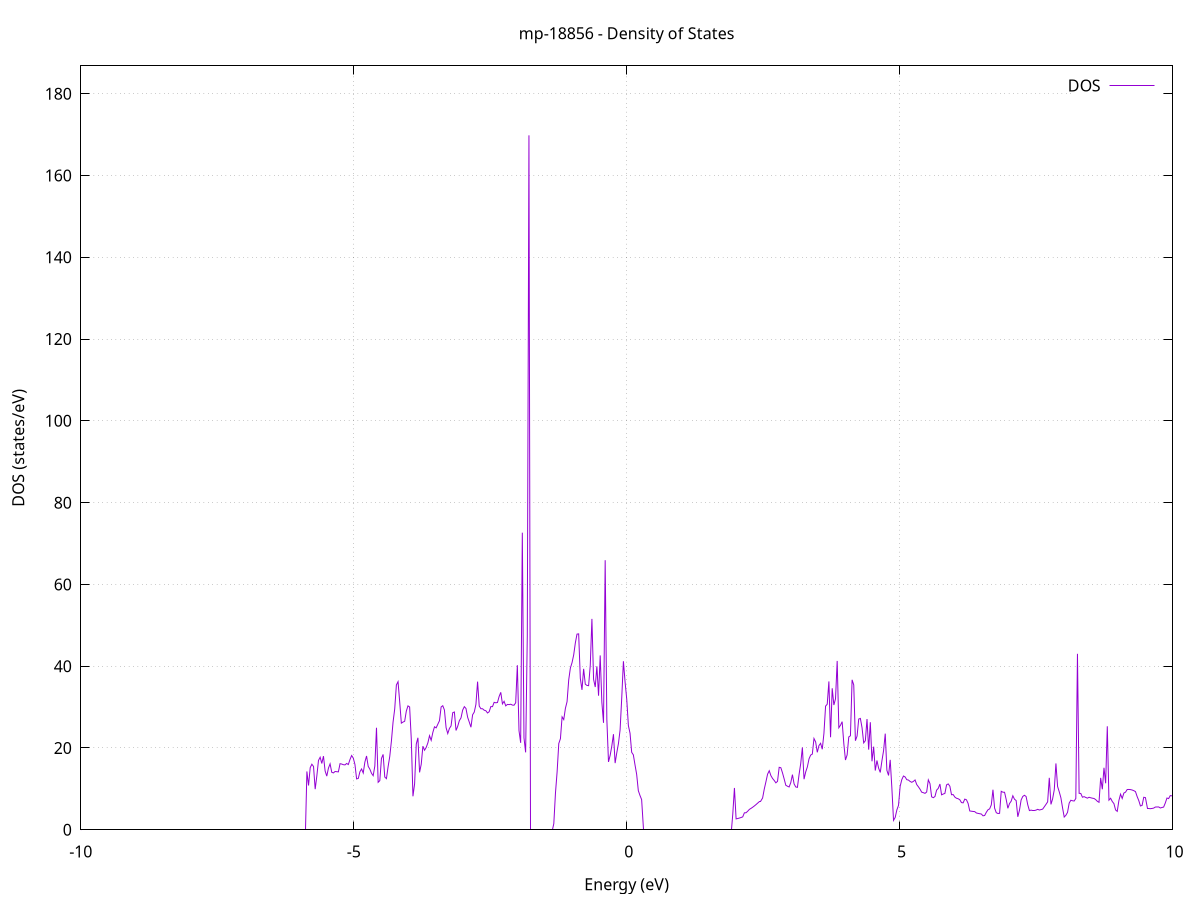 set title 'mp-18856 - Density of States'
set xlabel 'Energy (eV)'
set ylabel 'DOS (states/eV)'
set grid
set xrange [-10:10]
set yrange [0:186.807]
set xzeroaxis lt -1
set terminal png size 800,600
set output 'mp-18856_dos_gnuplot.png'
plot '-' using 1:2 with lines title 'DOS'
-39.070800 0.000000
-39.040400 0.000000
-39.010100 0.000000
-38.979700 0.000000
-38.949300 0.000000
-38.919000 0.000000
-38.888600 0.000000
-38.858300 0.000000
-38.827900 0.000000
-38.797500 0.000000
-38.767200 0.000000
-38.736800 0.000000
-38.706500 0.000000
-38.676100 0.000000
-38.645700 0.000000
-38.615400 0.000000
-38.585000 0.000000
-38.554700 0.000000
-38.524300 0.000000
-38.493900 0.000000
-38.463600 0.000000
-38.433200 0.000000
-38.402900 0.000000
-38.372500 0.000000
-38.342200 0.000000
-38.311800 0.000000
-38.281400 0.000000
-38.251100 0.000000
-38.220700 0.000000
-38.190400 0.000000
-38.160000 0.000000
-38.129600 0.000000
-38.099300 0.000000
-38.068900 0.000000
-38.038600 0.000000
-38.008200 0.000000
-37.977800 0.000000
-37.947500 0.000000
-37.917100 0.000000
-37.886800 0.000000
-37.856400 0.000000
-37.826000 0.000000
-37.795700 0.000000
-37.765300 0.000000
-37.735000 0.000000
-37.704600 0.000000
-37.674300 0.000000
-37.643900 0.000000
-37.613500 0.000000
-37.583200 0.000000
-37.552800 0.000000
-37.522500 0.000000
-37.492100 0.000000
-37.461700 0.000000
-37.431400 0.000000
-37.401000 0.000000
-37.370700 0.000000
-37.340300 0.000000
-37.309900 0.000000
-37.279600 0.000000
-37.249200 0.000000
-37.218900 0.000000
-37.188500 0.000000
-37.158100 0.000000
-37.127800 0.000000
-37.097400 0.000000
-37.067100 0.000000
-37.036700 0.000000
-37.006400 0.000000
-36.976000 0.000000
-36.945600 0.000000
-36.915300 0.000000
-36.884900 0.000000
-36.854600 0.000000
-36.824200 0.000000
-36.793800 0.000000
-36.763500 0.000000
-36.733100 0.000000
-36.702800 0.000000
-36.672400 0.000000
-36.642000 0.000000
-36.611700 0.000000
-36.581300 0.000000
-36.551000 0.000000
-36.520600 0.000000
-36.490200 0.000000
-36.459900 0.000000
-36.429500 0.000000
-36.399200 0.000000
-36.368800 0.000000
-36.338500 0.000000
-36.308100 151.454500
-36.277700 186.034400
-36.247400 391.860500
-36.217000 157.524800
-36.186700 0.000000
-36.156300 0.000000
-36.125900 395.699800
-36.095600 0.000000
-36.065200 0.000000
-36.034900 0.000000
-36.004500 0.000000
-35.974100 0.000000
-35.943800 0.000000
-35.913400 0.000000
-35.883100 0.000000
-35.852700 0.000000
-35.822300 0.000000
-35.792000 0.000000
-35.761600 0.000000
-35.731300 0.000000
-35.700900 0.000000
-35.670600 0.000000
-35.640200 0.000000
-35.609800 0.000000
-35.579500 0.000000
-35.549100 0.000000
-35.518800 0.000000
-35.488400 0.000000
-35.458000 0.000000
-35.427700 0.000000
-35.397300 0.000000
-35.367000 0.000000
-35.336600 0.000000
-35.306200 0.000000
-35.275900 0.000000
-35.245500 0.000000
-35.215200 0.000000
-35.184800 0.000000
-35.154400 0.000000
-35.124100 0.000000
-35.093700 0.000000
-35.063400 0.000000
-35.033000 0.000000
-35.002700 0.000000
-34.972300 0.000000
-34.941900 0.000000
-34.911600 0.000000
-34.881200 0.000000
-34.850900 0.000000
-34.820500 0.000000
-34.790100 0.000000
-34.759800 0.000000
-34.729400 0.000000
-34.699100 0.000000
-34.668700 0.000000
-34.638300 0.000000
-34.608000 0.000000
-34.577600 0.000000
-34.547300 0.000000
-34.516900 0.000000
-34.486500 0.000000
-34.456200 0.000000
-34.425800 0.000000
-34.395500 0.000000
-34.365100 0.000000
-34.334800 0.000000
-34.304400 0.000000
-34.274000 0.000000
-34.243700 0.000000
-34.213300 0.000000
-34.183000 0.000000
-34.152600 0.000000
-34.122200 0.000000
-34.091900 0.000000
-34.061500 0.000000
-34.031200 0.000000
-34.000800 0.000000
-33.970400 0.000000
-33.940100 0.000000
-33.909700 0.000000
-33.879400 0.000000
-33.849000 0.000000
-33.818600 0.000000
-33.788300 0.000000
-33.757900 0.000000
-33.727600 0.000000
-33.697200 0.000000
-33.666900 0.000000
-33.636500 0.000000
-33.606100 0.000000
-33.575800 0.000000
-33.545400 0.000000
-33.515100 0.000000
-33.484700 0.000000
-33.454300 0.000000
-33.424000 0.000000
-33.393600 0.000000
-33.363300 0.000000
-33.332900 0.000000
-33.302500 0.000000
-33.272200 0.000000
-33.241800 0.000000
-33.211500 0.000000
-33.181100 0.000000
-33.150700 0.000000
-33.120400 0.000000
-33.090000 0.000000
-33.059700 0.000000
-33.029300 0.000000
-32.999000 0.000000
-32.968600 0.000000
-32.938200 0.000000
-32.907900 0.000000
-32.877500 0.000000
-32.847200 0.000000
-32.816800 0.000000
-32.786400 0.000000
-32.756100 0.000000
-32.725700 0.000000
-32.695400 0.000000
-32.665000 0.000000
-32.634600 0.000000
-32.604300 0.000000
-32.573900 0.000000
-32.543600 0.000000
-32.513200 0.000000
-32.482800 0.000000
-32.452500 0.000000
-32.422100 0.000000
-32.391800 0.000000
-32.361400 0.000000
-32.331100 0.000000
-32.300700 0.000000
-32.270300 0.000000
-32.240000 0.000000
-32.209600 0.000000
-32.179300 0.000000
-32.148900 0.000000
-32.118500 0.000000
-32.088200 0.000000
-32.057800 0.000000
-32.027500 0.000000
-31.997100 0.000000
-31.966700 0.000000
-31.936400 0.000000
-31.906000 0.000000
-31.875700 0.000000
-31.845300 0.000000
-31.814900 0.000000
-31.784600 0.000000
-31.754200 0.000000
-31.723900 0.000000
-31.693500 0.000000
-31.663200 0.000000
-31.632800 0.000000
-31.602400 0.000000
-31.572100 0.000000
-31.541700 0.000000
-31.511400 0.000000
-31.481000 0.000000
-31.450600 0.000000
-31.420300 0.000000
-31.389900 0.000000
-31.359600 0.000000
-31.329200 0.000000
-31.298800 0.000000
-31.268500 0.000000
-31.238100 0.000000
-31.207800 0.000000
-31.177400 0.000000
-31.147100 0.000000
-31.116700 0.000000
-31.086300 0.000000
-31.056000 0.000000
-31.025600 0.000000
-30.995300 0.000000
-30.964900 0.000000
-30.934500 0.000000
-30.904200 0.000000
-30.873800 0.000000
-30.843500 0.000000
-30.813100 0.000000
-30.782700 0.000000
-30.752400 0.000000
-30.722000 0.000000
-30.691700 0.000000
-30.661300 0.000000
-30.630900 0.000000
-30.600600 0.000000
-30.570200 0.000000
-30.539900 0.000000
-30.509500 0.000000
-30.479200 0.000000
-30.448800 0.000000
-30.418400 0.000000
-30.388100 0.000000
-30.357700 0.000000
-30.327400 0.000000
-30.297000 0.000000
-30.266600 0.000000
-30.236300 0.000000
-30.205900 0.000000
-30.175600 0.000000
-30.145200 0.000000
-30.114800 0.000000
-30.084500 0.000000
-30.054100 0.000000
-30.023800 0.000000
-29.993400 0.000000
-29.963000 0.000000
-29.932700 0.000000
-29.902300 0.000000
-29.872000 0.000000
-29.841600 0.000000
-29.811300 0.000000
-29.780900 0.000000
-29.750500 0.000000
-29.720200 0.000000
-29.689800 0.000000
-29.659500 0.000000
-29.629100 0.000000
-29.598700 0.000000
-29.568400 0.000000
-29.538000 0.000000
-29.507700 0.000000
-29.477300 0.000000
-29.446900 0.000000
-29.416600 0.000000
-29.386200 0.000000
-29.355900 0.000000
-29.325500 0.000000
-29.295100 0.000000
-29.264800 0.000000
-29.234400 0.000000
-29.204100 0.000000
-29.173700 0.000000
-29.143400 0.000000
-29.113000 0.000000
-29.082600 0.000000
-29.052300 0.000000
-29.021900 0.000000
-28.991600 0.000000
-28.961200 0.000000
-28.930800 0.000000
-28.900500 0.000000
-28.870100 0.000000
-28.839800 0.000000
-28.809400 0.000000
-28.779000 0.000000
-28.748700 0.000000
-28.718300 0.000000
-28.688000 0.000000
-28.657600 0.000000
-28.627200 0.000000
-28.596900 0.000000
-28.566500 0.000000
-28.536200 0.000000
-28.505800 0.000000
-28.475500 0.000000
-28.445100 0.000000
-28.414700 0.000000
-28.384400 0.000000
-28.354000 0.000000
-28.323700 0.000000
-28.293300 0.000000
-28.262900 0.000000
-28.232600 0.000000
-28.202200 0.000000
-28.171900 0.000000
-28.141500 0.000000
-28.111100 0.000000
-28.080800 0.000000
-28.050400 0.000000
-28.020100 0.000000
-27.989700 0.000000
-27.959300 0.000000
-27.929000 0.000000
-27.898600 0.000000
-27.868300 0.000000
-27.837900 0.000000
-27.807600 0.000000
-27.777200 0.000000
-27.746800 0.000000
-27.716500 0.000000
-27.686100 0.000000
-27.655800 0.000000
-27.625400 0.000000
-27.595000 0.000000
-27.564700 0.000000
-27.534300 0.000000
-27.504000 0.000000
-27.473600 0.000000
-27.443200 0.000000
-27.412900 0.000000
-27.382500 0.000000
-27.352200 0.000000
-27.321800 0.000000
-27.291400 0.000000
-27.261100 0.000000
-27.230700 0.000000
-27.200400 0.000000
-27.170000 0.000000
-27.139700 0.000000
-27.109300 0.000000
-27.078900 0.000000
-27.048600 0.000000
-27.018200 0.000000
-26.987900 0.000000
-26.957500 0.000000
-26.927100 0.000000
-26.896800 0.000000
-26.866400 0.000000
-26.836100 0.000000
-26.805700 0.000000
-26.775300 0.000000
-26.745000 0.000000
-26.714600 0.000000
-26.684300 0.000000
-26.653900 0.000000
-26.623500 0.000000
-26.593200 0.000000
-26.562800 0.000000
-26.532500 0.000000
-26.502100 0.000000
-26.471800 0.000000
-26.441400 0.000000
-26.411000 0.000000
-26.380700 0.000000
-26.350300 0.000000
-26.320000 0.000000
-26.289600 0.000000
-26.259200 0.000000
-26.228900 0.000000
-26.198500 0.000000
-26.168200 0.000000
-26.137800 0.000000
-26.107400 0.000000
-26.077100 0.000000
-26.046700 0.000000
-26.016400 0.000000
-25.986000 0.000000
-25.955600 0.000000
-25.925300 0.000000
-25.894900 0.000000
-25.864600 0.000000
-25.834200 0.000000
-25.803900 0.000000
-25.773500 0.000000
-25.743100 0.000000
-25.712800 0.000000
-25.682400 0.000000
-25.652100 0.000000
-25.621700 0.000000
-25.591300 0.000000
-25.561000 0.000000
-25.530600 0.000000
-25.500300 0.000000
-25.469900 0.000000
-25.439500 0.000000
-25.409200 0.000000
-25.378800 0.000000
-25.348500 0.000000
-25.318100 0.000000
-25.287700 0.000000
-25.257400 0.000000
-25.227000 0.000000
-25.196700 0.000000
-25.166300 0.000000
-25.136000 0.000000
-25.105600 0.000000
-25.075200 0.000000
-25.044900 0.000000
-25.014500 0.000000
-24.984200 0.000000
-24.953800 0.000000
-24.923400 0.000000
-24.893100 0.000000
-24.862700 0.000000
-24.832400 0.000000
-24.802000 0.000000
-24.771600 0.000000
-24.741300 0.000000
-24.710900 0.000000
-24.680600 0.000000
-24.650200 0.000000
-24.619800 0.000000
-24.589500 0.000000
-24.559100 0.000000
-24.528800 0.000000
-24.498400 0.000000
-24.468100 0.000000
-24.437700 0.000000
-24.407300 0.000000
-24.377000 0.000000
-24.346600 0.000000
-24.316300 0.000000
-24.285900 0.000000
-24.255500 0.000000
-24.225200 0.000000
-24.194800 0.000000
-24.164500 0.000000
-24.134100 0.000000
-24.103700 0.000000
-24.073400 0.000000
-24.043000 0.000000
-24.012700 0.000000
-23.982300 0.000000
-23.951900 0.000000
-23.921600 0.000000
-23.891200 0.000000
-23.860900 0.000000
-23.830500 0.000000
-23.800200 0.000000
-23.769800 0.000000
-23.739400 0.000000
-23.709100 0.000000
-23.678700 0.000000
-23.648400 0.000000
-23.618000 0.000000
-23.587600 0.000000
-23.557300 0.000000
-23.526900 0.000000
-23.496600 0.000000
-23.466200 0.000000
-23.435800 0.000000
-23.405500 0.000000
-23.375100 0.000000
-23.344800 0.000000
-23.314400 0.000000
-23.284000 0.000000
-23.253700 0.000000
-23.223300 0.000000
-23.193000 0.000000
-23.162600 0.000000
-23.132300 0.000000
-23.101900 0.000000
-23.071500 0.000000
-23.041200 0.000000
-23.010800 0.000000
-22.980500 0.000000
-22.950100 0.000000
-22.919700 0.000000
-22.889400 0.000000
-22.859000 0.000000
-22.828700 0.000000
-22.798300 0.000000
-22.767900 0.000000
-22.737600 0.000000
-22.707200 0.000000
-22.676900 0.000000
-22.646500 0.000000
-22.616100 0.000000
-22.585800 0.000000
-22.555400 0.000000
-22.525100 0.000000
-22.494700 0.000000
-22.464400 0.000000
-22.434000 0.000000
-22.403600 0.000000
-22.373300 0.000000
-22.342900 0.000000
-22.312600 0.000000
-22.282200 0.000000
-22.251800 0.000000
-22.221500 0.000000
-22.191100 0.000000
-22.160800 0.000000
-22.130400 0.000000
-22.100000 0.000000
-22.069700 0.000000
-22.039300 0.000000
-22.009000 0.000000
-21.978600 0.000000
-21.948200 0.000000
-21.917900 0.000000
-21.887500 0.000000
-21.857200 0.000000
-21.826800 0.000000
-21.796500 0.000000
-21.766100 0.000000
-21.735700 0.000000
-21.705400 0.000000
-21.675000 0.000000
-21.644700 0.000000
-21.614300 0.000000
-21.583900 0.000000
-21.553600 0.000000
-21.523200 0.000000
-21.492900 0.000000
-21.462500 0.000000
-21.432100 0.000000
-21.401800 0.000000
-21.371400 0.000000
-21.341100 0.000000
-21.310700 0.000000
-21.280300 0.000000
-21.250000 0.000000
-21.219600 0.000000
-21.189300 0.000000
-21.158900 0.000000
-21.128600 0.000000
-21.098200 0.000000
-21.067800 0.000000
-21.037500 0.000000
-21.007100 0.000000
-20.976800 0.000000
-20.946400 0.000000
-20.916000 0.000000
-20.885700 0.000000
-20.855300 0.000000
-20.825000 0.000000
-20.794600 0.000000
-20.764200 0.000000
-20.733900 0.000000
-20.703500 0.000000
-20.673200 0.000000
-20.642800 0.000000
-20.612400 0.000000
-20.582100 0.000000
-20.551700 0.000000
-20.521400 0.000000
-20.491000 0.000000
-20.460700 0.000000
-20.430300 0.000000
-20.399900 0.000000
-20.369600 0.000000
-20.339200 0.000000
-20.308900 0.000000
-20.278500 0.000000
-20.248100 0.000000
-20.217800 0.000000
-20.187400 0.000000
-20.157100 0.000000
-20.126700 0.000000
-20.096300 0.000000
-20.066000 0.000000
-20.035600 0.000000
-20.005300 0.000000
-19.974900 0.000000
-19.944500 0.000000
-19.914200 0.000000
-19.883800 0.000000
-19.853500 0.000000
-19.823100 0.000000
-19.792800 0.000000
-19.762400 0.000000
-19.732000 0.000000
-19.701700 0.000000
-19.671300 0.000000
-19.641000 0.000000
-19.610600 0.000000
-19.580200 0.000000
-19.549900 0.000000
-19.519500 0.000000
-19.489200 0.000000
-19.458800 0.000000
-19.428400 0.000000
-19.398100 0.000000
-19.367700 0.000000
-19.337400 0.000000
-19.307000 0.000000
-19.276600 0.000000
-19.246300 0.000000
-19.215900 0.000000
-19.185600 0.000000
-19.155200 0.000000
-19.124900 0.000000
-19.094500 0.000000
-19.064100 0.000000
-19.033800 0.000000
-19.003400 0.000000
-18.973100 0.000000
-18.942700 0.000000
-18.912300 0.000000
-18.882000 0.000000
-18.851600 0.000000
-18.821300 0.000000
-18.790900 0.000000
-18.760500 0.000000
-18.730200 0.000000
-18.699800 0.000000
-18.669500 0.000000
-18.639100 0.000000
-18.608700 0.000000
-18.578400 0.000000
-18.548000 0.000000
-18.517700 0.000000
-18.487300 0.000000
-18.457000 0.000000
-18.426600 0.000000
-18.396200 0.000000
-18.365900 0.000000
-18.335500 0.000000
-18.305200 0.000000
-18.274800 0.000000
-18.244400 0.000000
-18.214100 0.000000
-18.183700 0.000000
-18.153400 0.000000
-18.123000 0.000000
-18.092600 0.000000
-18.062300 0.000000
-18.031900 0.000000
-18.001600 0.000000
-17.971200 0.000000
-17.940800 0.000000
-17.910500 0.000000
-17.880100 0.000000
-17.849800 0.000000
-17.819400 0.000000
-17.789100 0.000000
-17.758700 0.000000
-17.728300 0.000000
-17.698000 0.000000
-17.667600 0.000000
-17.637300 0.000000
-17.606900 0.000000
-17.576500 0.000000
-17.546200 0.000000
-17.515800 0.000000
-17.485500 0.000000
-17.455100 0.000000
-17.424700 0.000000
-17.394400 0.000000
-17.364000 0.000000
-17.333700 0.000000
-17.303300 0.000000
-17.272900 0.000000
-17.242600 2.493900
-17.212200 4.752700
-17.181900 5.559000
-17.151500 8.138000
-17.121200 8.428100
-17.090800 17.674800
-17.060400 16.468800
-17.030100 15.596300
-16.999700 17.142900
-16.969400 28.789700
-16.939000 22.474200
-16.908600 30.532600
-16.878300 24.399400
-16.847900 45.862800
-16.817600 22.934300
-16.787200 27.781100
-16.756800 26.753200
-16.726500 21.270200
-16.696100 19.580300
-16.665800 16.990400
-16.635400 33.182700
-16.605000 14.353300
-16.574700 53.445900
-16.544300 40.867000
-16.514000 47.995700
-16.483600 58.252600
-16.453300 59.149100
-16.422900 46.349100
-16.392500 24.464000
-16.362200 2.785600
-16.331800 9.157400
-16.301500 14.857500
-16.271100 14.057800
-16.240700 24.173900
-16.210400 71.823100
-16.180000 57.030100
-16.149700 54.014900
-16.119300 53.765800
-16.088900 58.684800
-16.058600 58.290500
-16.028200 58.409600
-15.997900 53.149000
-15.967500 37.150600
-15.937100 43.464000
-15.906800 22.200200
-15.876400 22.476800
-15.846100 22.757800
-15.815700 11.133200
-15.785400 0.000000
-15.755000 0.000000
-15.724600 0.000000
-15.694300 0.000000
-15.663900 0.000000
-15.633600 0.000000
-15.603200 0.000000
-15.572800 0.000000
-15.542500 0.000000
-15.512100 0.000000
-15.481800 0.000000
-15.451400 0.000000
-15.421000 0.000000
-15.390700 0.000000
-15.360300 0.000000
-15.330000 0.000000
-15.299600 0.000000
-15.269200 0.000000
-15.238900 0.000000
-15.208500 0.000000
-15.178200 0.000000
-15.147800 0.000000
-15.117500 0.000000
-15.087100 0.000000
-15.056700 0.000000
-15.026400 0.000000
-14.996000 0.000000
-14.965700 0.000000
-14.935300 0.000000
-14.904900 0.000000
-14.874600 0.000000
-14.844200 0.000000
-14.813900 0.000000
-14.783500 0.000000
-14.753100 0.000000
-14.722800 0.000000
-14.692400 0.000000
-14.662100 0.000000
-14.631700 0.000000
-14.601300 0.000000
-14.571000 0.000000
-14.540600 0.000000
-14.510300 0.000000
-14.479900 0.000000
-14.449600 0.000000
-14.419200 0.000000
-14.388800 0.000000
-14.358500 0.000000
-14.328100 0.000000
-14.297800 0.000000
-14.267400 0.000000
-14.237000 0.000000
-14.206700 0.000000
-14.176300 0.000000
-14.146000 0.000000
-14.115600 0.000000
-14.085200 0.000000
-14.054900 0.000000
-14.024500 0.000000
-13.994200 0.000000
-13.963800 0.000000
-13.933400 0.000000
-13.903100 0.000000
-13.872700 0.000000
-13.842400 0.000000
-13.812000 0.000000
-13.781700 0.000000
-13.751300 0.000000
-13.720900 0.000000
-13.690600 0.000000
-13.660200 0.000000
-13.629900 0.000000
-13.599500 0.000000
-13.569100 0.000000
-13.538800 0.000000
-13.508400 0.000000
-13.478100 0.000000
-13.447700 0.000000
-13.417300 0.000000
-13.387000 0.000000
-13.356600 0.000000
-13.326300 0.000000
-13.295900 0.000000
-13.265500 0.000000
-13.235200 0.000000
-13.204800 0.000000
-13.174500 0.000000
-13.144100 0.000000
-13.113800 0.000000
-13.083400 0.000000
-13.053000 0.000000
-13.022700 0.000000
-12.992300 0.000000
-12.962000 0.000000
-12.931600 0.000000
-12.901200 0.000000
-12.870900 0.000000
-12.840500 0.000000
-12.810200 0.000000
-12.779800 0.000000
-12.749400 0.000000
-12.719100 0.000000
-12.688700 0.000000
-12.658400 0.000000
-12.628000 0.000000
-12.597600 0.000000
-12.567300 0.000000
-12.536900 0.000000
-12.506600 0.000000
-12.476200 0.000000
-12.445900 0.000000
-12.415500 0.000000
-12.385100 0.000000
-12.354800 0.000000
-12.324400 0.000000
-12.294100 0.000000
-12.263700 0.000000
-12.233300 0.000000
-12.203000 0.000000
-12.172600 0.000000
-12.142300 0.000000
-12.111900 0.000000
-12.081500 0.000000
-12.051200 0.000000
-12.020800 0.000000
-11.990500 0.000000
-11.960100 0.000000
-11.929700 0.000000
-11.899400 0.000000
-11.869000 0.000000
-11.838700 0.000000
-11.808300 0.000000
-11.778000 0.000000
-11.747600 0.000000
-11.717200 0.000000
-11.686900 0.000000
-11.656500 0.000000
-11.626200 0.000000
-11.595800 0.000000
-11.565400 0.000000
-11.535100 0.000000
-11.504700 0.000000
-11.474400 0.000000
-11.444000 0.000000
-11.413600 0.000000
-11.383300 0.000000
-11.352900 0.000000
-11.322600 0.000000
-11.292200 0.000000
-11.261800 0.000000
-11.231500 0.000000
-11.201100 0.000000
-11.170800 0.000000
-11.140400 0.000000
-11.110100 0.000000
-11.079700 0.000000
-11.049300 0.000000
-11.019000 0.000000
-10.988600 0.000000
-10.958300 0.000000
-10.927900 0.000000
-10.897500 0.000000
-10.867200 0.000000
-10.836800 0.000000
-10.806500 0.000000
-10.776100 0.000000
-10.745700 0.000000
-10.715400 0.000000
-10.685000 0.000000
-10.654700 0.000000
-10.624300 0.000000
-10.593900 0.000000
-10.563600 0.000000
-10.533200 0.000000
-10.502900 0.000000
-10.472500 0.000000
-10.442200 0.000000
-10.411800 0.000000
-10.381400 0.000000
-10.351100 0.000000
-10.320700 0.000000
-10.290400 0.000000
-10.260000 0.000000
-10.229600 0.000000
-10.199300 0.000000
-10.168900 0.000000
-10.138600 0.000000
-10.108200 0.000000
-10.077800 0.000000
-10.047500 0.000000
-10.017100 0.000000
-9.986800 0.000000
-9.956400 0.000000
-9.926000 0.000000
-9.895700 0.000000
-9.865300 0.000000
-9.835000 0.000000
-9.804600 0.000000
-9.774300 0.000000
-9.743900 0.000000
-9.713500 0.000000
-9.683200 0.000000
-9.652800 0.000000
-9.622500 0.000000
-9.592100 0.000000
-9.561700 0.000000
-9.531400 0.000000
-9.501000 0.000000
-9.470700 0.000000
-9.440300 0.000000
-9.409900 0.000000
-9.379600 0.000000
-9.349200 0.000000
-9.318900 0.000000
-9.288500 0.000000
-9.258100 0.000000
-9.227800 0.000000
-9.197400 0.000000
-9.167100 0.000000
-9.136700 0.000000
-9.106400 0.000000
-9.076000 0.000000
-9.045600 0.000000
-9.015300 0.000000
-8.984900 0.000000
-8.954600 0.000000
-8.924200 0.000000
-8.893800 0.000000
-8.863500 0.000000
-8.833100 0.000000
-8.802800 0.000000
-8.772400 0.000000
-8.742000 0.000000
-8.711700 0.000000
-8.681300 0.000000
-8.651000 0.000000
-8.620600 0.000000
-8.590200 0.000000
-8.559900 0.000000
-8.529500 0.000000
-8.499200 0.000000
-8.468800 0.000000
-8.438500 0.000000
-8.408100 0.000000
-8.377700 0.000000
-8.347400 0.000000
-8.317000 0.000000
-8.286700 0.000000
-8.256300 0.000000
-8.225900 0.000000
-8.195600 0.000000
-8.165200 0.000000
-8.134900 0.000000
-8.104500 0.000000
-8.074100 0.000000
-8.043800 0.000000
-8.013400 0.000000
-7.983100 0.000000
-7.952700 0.000000
-7.922300 0.000000
-7.892000 0.000000
-7.861600 0.000000
-7.831300 0.000000
-7.800900 0.000000
-7.770600 0.000000
-7.740200 0.000000
-7.709800 0.000000
-7.679500 0.000000
-7.649100 0.000000
-7.618800 0.000000
-7.588400 0.000000
-7.558000 0.000000
-7.527700 0.000000
-7.497300 0.000000
-7.467000 0.000000
-7.436600 0.000000
-7.406200 0.000000
-7.375900 0.000000
-7.345500 0.000000
-7.315200 0.000000
-7.284800 0.000000
-7.254400 0.000000
-7.224100 0.000000
-7.193700 0.000000
-7.163400 0.000000
-7.133000 0.000000
-7.102700 0.000000
-7.072300 0.000000
-7.041900 0.000000
-7.011600 0.000000
-6.981200 0.000000
-6.950900 0.000000
-6.920500 0.000000
-6.890100 0.000000
-6.859800 0.000000
-6.829400 0.000000
-6.799100 0.000000
-6.768700 0.000000
-6.738300 0.000000
-6.708000 0.000000
-6.677600 0.000000
-6.647300 0.000000
-6.616900 0.000000
-6.586500 0.000000
-6.556200 0.000000
-6.525800 0.000000
-6.495500 0.000000
-6.465100 0.000000
-6.434800 0.000000
-6.404400 0.000000
-6.374000 0.000000
-6.343700 0.000000
-6.313300 0.000000
-6.283000 0.000000
-6.252600 0.000000
-6.222200 0.000000
-6.191900 0.000000
-6.161500 0.000000
-6.131200 0.000000
-6.100800 0.000000
-6.070400 0.000000
-6.040100 0.000000
-6.009700 0.000000
-5.979400 0.000000
-5.949000 0.000000
-5.918600 0.000000
-5.888300 0.000000
-5.857900 14.262300
-5.827600 10.832200
-5.797200 15.189700
-5.766900 16.032100
-5.736500 15.486200
-5.706100 9.929700
-5.675800 13.150200
-5.645400 16.963000
-5.615100 17.736800
-5.584700 16.215800
-5.554300 18.011100
-5.524000 14.386200
-5.493600 13.119300
-5.463300 15.064500
-5.432900 16.124300
-5.402500 14.055600
-5.372200 13.903300
-5.341800 14.253700
-5.311500 14.205700
-5.281100 14.158200
-5.250700 16.164800
-5.220400 16.075100
-5.190000 15.915700
-5.159700 15.866800
-5.129300 16.220200
-5.099000 15.954100
-5.068600 17.176100
-5.038200 18.156500
-5.007900 17.525100
-4.977500 15.965600
-4.947200 12.444100
-4.916800 12.556900
-4.886400 14.181500
-4.856100 14.869100
-4.825700 13.876900
-4.795400 16.569500
-4.765000 18.044400
-4.734600 15.509600
-4.704300 14.820500
-4.673900 13.804100
-4.643600 13.226500
-4.613200 15.588700
-4.582800 24.955200
-4.552500 11.610900
-4.522100 12.013900
-4.491800 17.446900
-4.461400 18.429800
-4.431100 12.895700
-4.400700 12.504800
-4.370300 15.421200
-4.340000 17.896500
-4.309600 21.676300
-4.279300 26.324400
-4.248900 29.557700
-4.218500 35.403400
-4.188200 36.217800
-4.157800 31.295200
-4.127500 26.077300
-4.097100 26.336900
-4.066700 26.532700
-4.036400 29.031600
-4.006000 30.302200
-3.975700 30.025400
-3.945300 22.153100
-3.914900 8.186100
-3.884600 11.230000
-3.854200 20.962900
-3.823900 22.496300
-3.793500 14.031900
-3.763200 16.020400
-3.732800 20.438800
-3.702400 19.452700
-3.672100 20.140200
-3.641700 21.246500
-3.611400 23.013700
-3.581000 21.871800
-3.550600 23.793600
-3.520300 25.181600
-3.489900 24.923900
-3.459600 25.799900
-3.429200 26.668000
-3.398800 30.030300
-3.368500 30.337700
-3.338100 29.282100
-3.307800 24.964000
-3.277400 23.533900
-3.247000 24.774700
-3.216700 25.397800
-3.186300 28.628000
-3.156000 28.805400
-3.125600 24.285200
-3.095300 25.287200
-3.064900 26.683000
-3.034500 27.360100
-3.004200 29.260600
-2.973800 30.111200
-2.943500 29.667200
-2.913100 27.527400
-2.882700 26.315200
-2.852400 25.079500
-2.822000 28.125700
-2.791700 28.775500
-2.761300 30.663300
-2.730900 36.223900
-2.700600 30.256700
-2.670200 29.602300
-2.639900 29.597800
-2.609500 29.234500
-2.579100 29.107900
-2.548800 28.562200
-2.518400 28.864200
-2.488100 30.127500
-2.457700 30.110600
-2.427400 31.169400
-2.397000 31.052200
-2.366600 31.119300
-2.336300 32.585000
-2.305900 33.612000
-2.275600 30.792800
-2.245200 31.419800
-2.214800 30.302200
-2.184500 30.652200
-2.154100 30.607700
-2.123800 30.701100
-2.093400 30.495400
-2.063000 30.461800
-2.032700 31.052800
-2.002300 40.240400
-1.972000 24.249300
-1.941600 21.259100
-1.911300 72.653200
-1.880900 22.482100
-1.850500 18.931500
-1.820200 47.361100
-1.789800 169.824400
-1.759500 0.000000
-1.729100 0.000000
-1.698700 0.000000
-1.668400 0.000000
-1.638000 0.000000
-1.607700 0.000000
-1.577300 0.000000
-1.546900 0.000000
-1.516600 0.000000
-1.486200 0.000000
-1.455900 0.000000
-1.425500 0.000000
-1.395100 0.000000
-1.364800 0.000000
-1.334400 1.495000
-1.304100 8.973800
-1.273700 14.174300
-1.243400 21.079000
-1.213000 22.284900
-1.182600 27.614200
-1.152300 26.946800
-1.121900 29.699300
-1.091600 31.322500
-1.061200 36.648500
-1.030800 39.562900
-1.000500 40.857300
-0.970100 42.763800
-0.939800 45.698200
-0.909400 47.848500
-0.879000 47.912000
-0.848700 37.021300
-0.818300 34.215900
-0.788000 39.360900
-0.757600 35.601200
-0.727200 35.306300
-0.696900 35.236000
-0.666500 40.220700
-0.636200 51.572100
-0.605800 36.784500
-0.575500 34.905200
-0.545100 39.974000
-0.514700 32.781400
-0.484400 42.630700
-0.454000 31.155800
-0.423700 26.150100
-0.393300 65.917000
-0.362900 27.013400
-0.332600 16.596400
-0.302200 18.185600
-0.271900 20.472000
-0.241500 23.375200
-0.211100 16.301200
-0.180800 18.819700
-0.150400 21.075100
-0.120100 24.412900
-0.089700 32.312800
-0.059300 41.221000
-0.029000 36.173400
0.001400 31.986200
0.031700 25.488400
0.062100 23.613000
0.092400 18.943600
0.122800 18.322200
0.153200 15.876300
0.183500 13.548200
0.213900 9.569100
0.244200 8.394300
0.274600 7.385700
0.305000 0.000000
0.335300 0.000000
0.365700 0.000000
0.396000 0.000000
0.426400 0.000000
0.456800 0.000000
0.487100 0.000000
0.517500 0.000000
0.547800 0.000000
0.578200 0.000000
0.608600 0.000000
0.638900 0.000000
0.669300 0.000000
0.699600 0.000000
0.730000 0.000000
0.760300 0.000000
0.790700 0.000000
0.821100 0.000000
0.851400 0.000000
0.881800 0.000000
0.912100 0.000000
0.942500 0.000000
0.972900 0.000000
1.003200 0.000000
1.033600 0.000000
1.063900 0.000000
1.094300 0.000000
1.124700 0.000000
1.155000 0.000000
1.185400 0.000000
1.215700 0.000000
1.246100 0.000000
1.276500 0.000000
1.306800 0.000000
1.337200 0.000000
1.367500 0.000000
1.397900 0.000000
1.428200 0.000000
1.458600 0.000000
1.489000 0.000000
1.519300 0.000000
1.549700 0.000000
1.580000 0.000000
1.610400 0.000000
1.640800 0.000000
1.671100 0.000000
1.701500 0.000000
1.731800 0.000000
1.762200 0.000000
1.792600 0.000000
1.822900 0.000000
1.853300 0.000000
1.883600 0.000000
1.914000 0.000000
1.944400 3.853900
1.974700 10.231700
2.005100 2.662600
2.035400 2.753600
2.065800 2.866100
2.096100 3.000200
2.126500 3.155800
2.156900 4.144500
2.187200 4.167000
2.217600 4.536900
2.247900 4.980300
2.278300 5.232500
2.308700 5.511800
2.339000 5.818400
2.369400 6.152300
2.399700 6.513300
2.430100 6.901600
2.460500 6.901600
2.490800 7.773000
2.521200 9.951500
2.551500 11.723300
2.581900 13.595900
2.612300 14.440700
2.642600 13.243500
2.673000 12.551800
2.703300 12.060700
2.733700 11.480600
2.764000 11.842300
2.794400 15.273600
2.824800 15.177600
2.855100 13.922400
2.885500 12.440200
2.915800 10.884300
2.946200 10.651500
2.976600 10.466500
3.006900 11.541400
3.037300 13.480500
3.067600 11.210000
3.098000 10.471700
3.128400 10.369300
3.158700 13.502900
3.189100 16.211700
3.219400 20.139800
3.249800 12.370300
3.280200 14.141000
3.310500 15.361000
3.340900 17.326000
3.371200 18.265200
3.401600 18.510100
3.431900 22.320700
3.462300 21.479900
3.492700 18.939000
3.523000 20.590700
3.553400 21.145700
3.583700 19.690800
3.614100 23.555600
3.644500 30.235000
3.674800 30.710800
3.705200 36.279500
3.735500 22.621100
3.765900 34.605200
3.796300 30.505900
3.826600 32.027700
3.857000 41.292400
3.887300 24.951900
3.917700 25.566400
3.948100 26.438500
3.978400 21.096200
4.008800 17.056200
4.039100 18.307200
4.069500 22.698000
4.099800 22.983800
4.130200 36.674300
4.160600 35.415900
4.190900 21.776100
4.221300 22.913300
4.251600 27.073100
4.282000 27.228800
4.312400 24.956200
4.342700 21.248900
4.373100 21.785200
4.403400 27.075200
4.433800 19.590700
4.464200 26.303800
4.494500 16.752400
4.524900 20.334800
4.555200 14.487400
4.585600 16.938300
4.616000 15.076300
4.646300 14.015900
4.676700 16.873900
4.707000 19.355500
4.737400 23.509400
4.767700 14.534100
4.798100 13.285800
4.828500 17.104800
4.858800 10.245000
4.889200 2.303600
4.919500 3.005100
4.949900 4.836100
4.980300 5.969500
5.010600 10.623300
5.041000 12.273400
5.071300 13.146600
5.101700 12.917700
5.132100 12.248200
5.162400 12.159600
5.192800 11.821300
5.223100 11.612400
5.253500 11.830900
5.283900 12.184800
5.314200 11.059800
5.344600 10.515500
5.374900 9.917800
5.405300 9.197700
5.435600 9.073100
5.466000 8.907300
5.496400 9.235100
5.526700 12.201500
5.557100 11.282500
5.587400 8.059100
5.617800 7.846100
5.648200 8.129500
5.678500 9.687000
5.708900 10.134100
5.739200 11.185800
5.769600 8.549300
5.800000 8.741000
5.830300 8.892400
5.860700 10.983100
5.891000 11.221200
5.921400 10.652700
5.951800 8.571400
5.982100 8.607300
6.012500 7.997100
6.042800 7.708000
6.073200 7.589000
6.103500 7.345000
6.133900 6.651200
6.164300 6.580700
6.194600 7.500700
6.225000 7.334100
6.255300 6.451800
6.285700 4.604600
6.316100 4.538300
6.346400 4.482800
6.376800 4.438300
6.407100 4.106400
6.437500 4.010400
6.467900 3.925600
6.498200 3.852100
6.528600 3.414900
6.558900 3.492500
6.589300 4.276700
6.619700 4.886900
6.650000 5.116300
6.680400 6.088000
6.710700 9.802100
6.741100 5.290400
6.771400 4.181100
6.801800 3.978600
6.832200 4.024900
6.862500 9.413000
6.892900 9.191600
6.923200 9.171400
6.953600 7.397200
6.984000 5.255400
7.014300 6.416600
7.044700 7.002600
7.075000 8.320000
7.105400 7.471900
7.135800 7.144800
7.166100 3.171300
7.196500 4.780000
7.226800 7.286100
7.257200 8.152900
7.287600 8.436400
7.317900 8.136600
7.348300 6.120300
7.378600 4.695800
7.409000 4.805800
7.439300 4.711700
7.469700 4.712500
7.500100 4.808300
7.530400 4.999000
7.560800 4.834100
7.591100 4.930200
7.621500 5.060200
7.651900 5.624300
7.682200 6.211900
7.712600 6.822900
7.742900 12.698600
7.773300 6.210200
7.803700 7.551200
7.834000 9.792000
7.864400 16.219700
7.894700 10.590600
7.925100 9.290300
7.955500 7.819600
7.985800 5.362900
8.016200 3.116700
8.046500 3.540000
8.076900 4.249200
8.107200 6.519000
8.137600 7.217900
8.168000 7.096500
8.198300 7.030800
8.228700 7.657200
8.259000 43.027000
8.289400 8.915100
8.319800 8.881200
8.350100 7.964300
8.380500 8.100200
8.410800 7.907800
8.441200 7.734300
8.471600 7.947900
8.501900 7.824700
8.532300 7.725700
8.562600 7.651100
8.593000 7.372000
8.623400 6.959400
8.653700 6.712100
8.684100 12.691000
8.714400 9.898600
8.744800 15.153900
8.775100 11.372400
8.805500 25.304100
8.835900 7.243900
8.866200 7.702800
8.896600 6.917800
8.926900 6.400700
8.957300 4.846600
8.987700 4.501300
9.018000 7.154400
9.048400 8.709400
9.078700 7.654200
9.109100 8.977400
9.139500 9.200200
9.169800 9.840000
9.200200 9.863300
9.230500 9.824700
9.260900 9.724200
9.291300 9.561700
9.321600 9.337400
9.352000 8.135700
9.382300 7.136800
9.412700 5.826400
9.443000 5.956600
9.473400 7.950200
9.503800 7.864900
9.534100 5.126400
9.564500 5.126300
9.594800 5.156000
9.625200 5.215800
9.655600 5.305500
9.685900 5.562200
9.716300 5.575000
9.746600 5.585300
9.777000 5.330100
9.807400 5.449200
9.837700 5.557600
9.868100 6.546800
9.898400 7.763200
9.928800 7.622300
9.959200 8.360600
9.989500 8.298500
10.019900 8.187100
10.050200 6.898100
10.080600 6.814900
10.110900 6.718800
10.141300 5.902900
10.171700 5.111800
10.202000 6.800900
10.232400 8.282200
10.262700 11.111600
10.293100 13.122300
10.323500 25.441200
10.353800 11.719900
10.384200 8.670100
10.414500 7.690000
10.444900 24.653400
10.475300 24.151400
10.505600 14.817000
10.536000 24.463900
10.566300 10.210400
10.596700 9.607500
10.627100 8.973500
10.657400 8.308100
10.687800 7.611500
10.718100 6.304200
10.748500 6.170500
10.778800 4.601400
10.809200 3.517900
10.839600 2.881300
10.869900 2.301600
10.900300 1.778900
10.930600 1.313000
10.961000 0.679800
10.991400 0.000000
11.021700 0.000000
11.052100 0.000000
11.082400 0.000000
11.112800 0.000000
11.143200 0.000000
11.173500 0.000000
11.203900 0.000000
11.234200 0.000000
11.264600 0.000000
11.295000 0.000000
11.325300 0.000000
11.355700 0.557800
11.386000 1.177000
11.416400 1.527100
11.446700 1.897300
11.477100 2.512200
11.507500 2.962800
11.537800 3.436400
11.568200 3.933000
11.598500 4.452600
11.628900 5.735400
11.659300 5.620700
11.689600 5.895600
11.720000 5.567000
11.750300 5.996000
11.780700 6.010100
11.811100 5.983800
11.841400 5.917200
11.871800 5.810100
11.902100 5.662700
11.932500 5.063300
11.962900 4.606900
11.993200 4.614300
12.023600 4.623700
12.053900 4.635200
12.084300 4.648600
12.114600 4.487600
12.145000 5.153400
12.175400 6.180200
12.205700 7.188400
12.236100 7.824300
12.266400 8.369700
12.296800 8.824900
12.327200 9.477600
12.357500 10.032500
12.387900 10.016600
12.418200 10.105700
12.448600 10.479800
12.479000 10.605900
12.509300 10.768200
12.539700 11.002300
12.570000 11.011900
12.600400 9.157800
12.630800 8.317800
12.661100 7.853600
12.691500 8.063400
12.721800 7.117100
12.752200 9.513300
12.782500 11.130600
12.812900 13.495400
12.843300 15.663900
12.873600 19.347500
12.904000 13.411800
12.934300 11.591000
12.964700 9.836300
12.995100 9.229600
13.025400 16.976800
13.055800 10.847800
13.086100 11.556300
13.116500 15.327300
13.146900 12.478100
13.177200 10.641400
13.207600 10.060000
13.237900 12.780200
13.268300 7.722800
13.298700 6.758300
13.329000 5.787100
13.359400 4.987800
13.389700 4.360600
13.420100 3.905200
13.450400 7.688200
13.480800 8.545200
13.511200 13.997200
13.541500 24.868300
13.571900 20.042200
13.602200 17.769800
13.632600 16.001500
13.663000 12.816300
13.693300 10.821600
13.723700 8.821200
13.754000 7.729100
13.784400 11.988500
13.814800 13.216700
13.845100 11.589900
13.875500 11.589700
13.905800 10.346600
13.936200 8.000300
13.966600 3.313500
13.996900 3.146400
14.027300 3.057500
14.057600 3.046900
14.088000 3.490000
14.118300 5.209000
14.148700 5.275800
14.179100 5.758200
14.209400 6.169000
14.239800 7.277800
14.270100 8.553500
14.300500 9.582100
14.330900 10.185200
14.361200 11.951300
14.391600 12.677400
14.421900 14.719500
14.452300 14.716500
14.482700 14.641800
14.513000 15.171200
14.543400 13.372500
14.573700 14.788900
14.604100 15.434800
14.634500 15.755600
14.664800 15.901000
14.695200 15.068600
14.725500 14.436600
14.755900 15.579900
14.786200 21.300300
14.816600 23.197600
14.847000 25.015600
14.877300 54.268700
14.907700 40.977300
14.938000 26.796700
14.968400 12.951100
14.998800 17.613200
15.029100 25.007600
15.059500 38.578700
15.089800 9.324000
15.120200 12.480500
15.150600 13.449400
15.180900 16.056400
15.211300 18.541800
15.241600 19.125900
15.272000 22.200000
15.302400 22.317700
15.332700 11.986300
15.363100 10.934100
15.393400 15.833400
15.423800 23.539900
15.454100 22.058700
15.484500 10.142000
15.514900 17.849200
15.545200 19.860600
15.575600 25.367500
15.605900 24.349500
15.636300 14.771000
15.666700 10.664400
15.697000 11.303700
15.727400 13.542400
15.757700 16.843300
15.788100 8.101200
15.818500 9.036800
15.848800 13.467200
15.879200 14.344400
15.909500 18.345800
15.939900 15.152800
15.970300 13.518200
16.000600 12.006500
16.031000 10.493900
16.061300 8.795700
16.091700 11.268000
16.122000 17.068800
16.152400 26.596300
16.182800 12.859300
16.213100 18.674700
16.243500 12.903600
16.273800 7.885800
16.304200 20.767900
16.334600 12.318100
16.364900 11.255200
16.395300 10.102200
16.425600 9.371900
16.456000 12.237000
16.486400 17.613500
16.516700 30.674900
16.547100 20.557700
16.577400 31.753400
16.607800 17.724400
16.638200 5.796000
16.668500 45.951900
16.698900 18.621800
16.729200 42.446800
16.759600 16.151200
16.789900 17.614100
16.820300 18.331600
16.850700 8.629600
16.881000 9.365300
16.911400 14.877100
16.941700 10.834000
16.972100 8.703000
17.002500 12.872500
17.032800 10.969600
17.063200 10.417300
17.093500 11.263300
17.123900 14.194000
17.154300 13.333700
17.184600 12.434300
17.215000 12.643800
17.245300 13.352500
17.275700 17.271300
17.306100 13.177100
17.336400 15.529700
17.366800 15.903400
17.397100 17.871500
17.427500 17.353300
17.457800 13.823600
17.488200 12.794800
17.518600 13.512500
17.548900 13.984200
17.579300 20.057200
17.609600 20.228300
17.640000 16.914700
17.670400 17.483000
17.700700 16.858400
17.731100 16.045900
17.761400 15.295600
17.791800 13.750300
17.822200 15.731400
17.852500 18.626000
17.882900 16.336900
17.913200 17.184500
17.943600 15.742300
17.974000 16.829700
18.004300 17.878200
18.034700 32.480600
18.065000 19.812500
18.095400 23.509500
18.125700 18.668000
18.156100 18.935400
18.186500 8.847900
18.216800 14.295300
18.247200 18.461600
18.277500 14.502100
18.307900 11.465300
18.338300 10.744600
18.368600 19.090100
18.399000 15.686400
18.429300 17.556600
18.459700 28.241900
18.490100 18.662600
18.520400 15.406500
18.550800 28.760800
18.581100 13.315800
18.611500 13.590400
18.641900 12.793300
18.672200 14.358400
18.702600 16.075200
18.732900 13.026800
18.763300 8.532600
18.793600 9.809800
18.824000 7.846100
18.854400 2.935900
18.884700 0.646000
18.915100 0.000000
18.945400 0.000000
18.975800 0.000000
19.006200 0.000000
19.036500 0.000000
19.066900 0.000000
19.097200 0.000000
19.127600 0.000000
19.158000 0.000000
19.188300 0.000000
19.218700 0.000000
19.249000 0.000000
19.279400 0.000000
19.309800 0.000000
19.340100 0.000000
19.370500 0.000000
19.400800 0.000000
19.431200 0.000000
19.461500 0.000000
19.491900 0.000000
19.522300 0.000000
19.552600 0.000000
19.583000 0.000000
19.613300 0.000000
19.643700 0.000000
19.674100 0.000000
19.704400 0.000000
19.734800 0.000000
19.765100 0.000000
19.795500 0.000000
19.825900 0.000000
19.856200 0.000000
19.886600 0.000000
19.916900 0.000000
19.947300 0.000000
19.977700 0.000000
20.008000 0.000000
20.038400 0.000000
20.068700 0.000000
20.099100 0.000000
20.129400 0.000000
20.159800 0.000000
20.190200 0.000000
20.220500 0.000000
20.250900 0.000000
20.281200 0.000000
20.311600 0.000000
20.342000 0.000000
20.372300 0.000000
20.402700 0.000000
20.433000 0.000000
20.463400 0.000000
20.493800 0.000000
20.524100 0.000000
20.554500 0.000000
20.584800 0.000000
20.615200 0.000000
20.645600 0.000000
20.675900 0.000000
20.706300 0.000000
20.736600 0.000000
20.767000 0.000000
20.797300 0.000000
20.827700 0.000000
20.858100 0.000000
20.888400 0.000000
20.918800 0.000000
20.949100 0.000000
20.979500 0.000000
21.009900 0.000000
21.040200 0.000000
21.070600 0.000000
21.100900 0.000000
21.131300 0.000000
21.161700 0.000000
21.192000 0.000000
21.222400 0.000000
21.252700 0.000000
21.283100 0.000000
21.313500 0.000000
21.343800 0.000000
21.374200 0.000000
21.404500 0.000000
21.434900 0.000000
21.465200 0.000000
21.495600 0.000000
21.526000 0.000000
21.556300 0.000000
21.586700 0.000000
21.617000 0.000000
21.647400 0.000000
e
